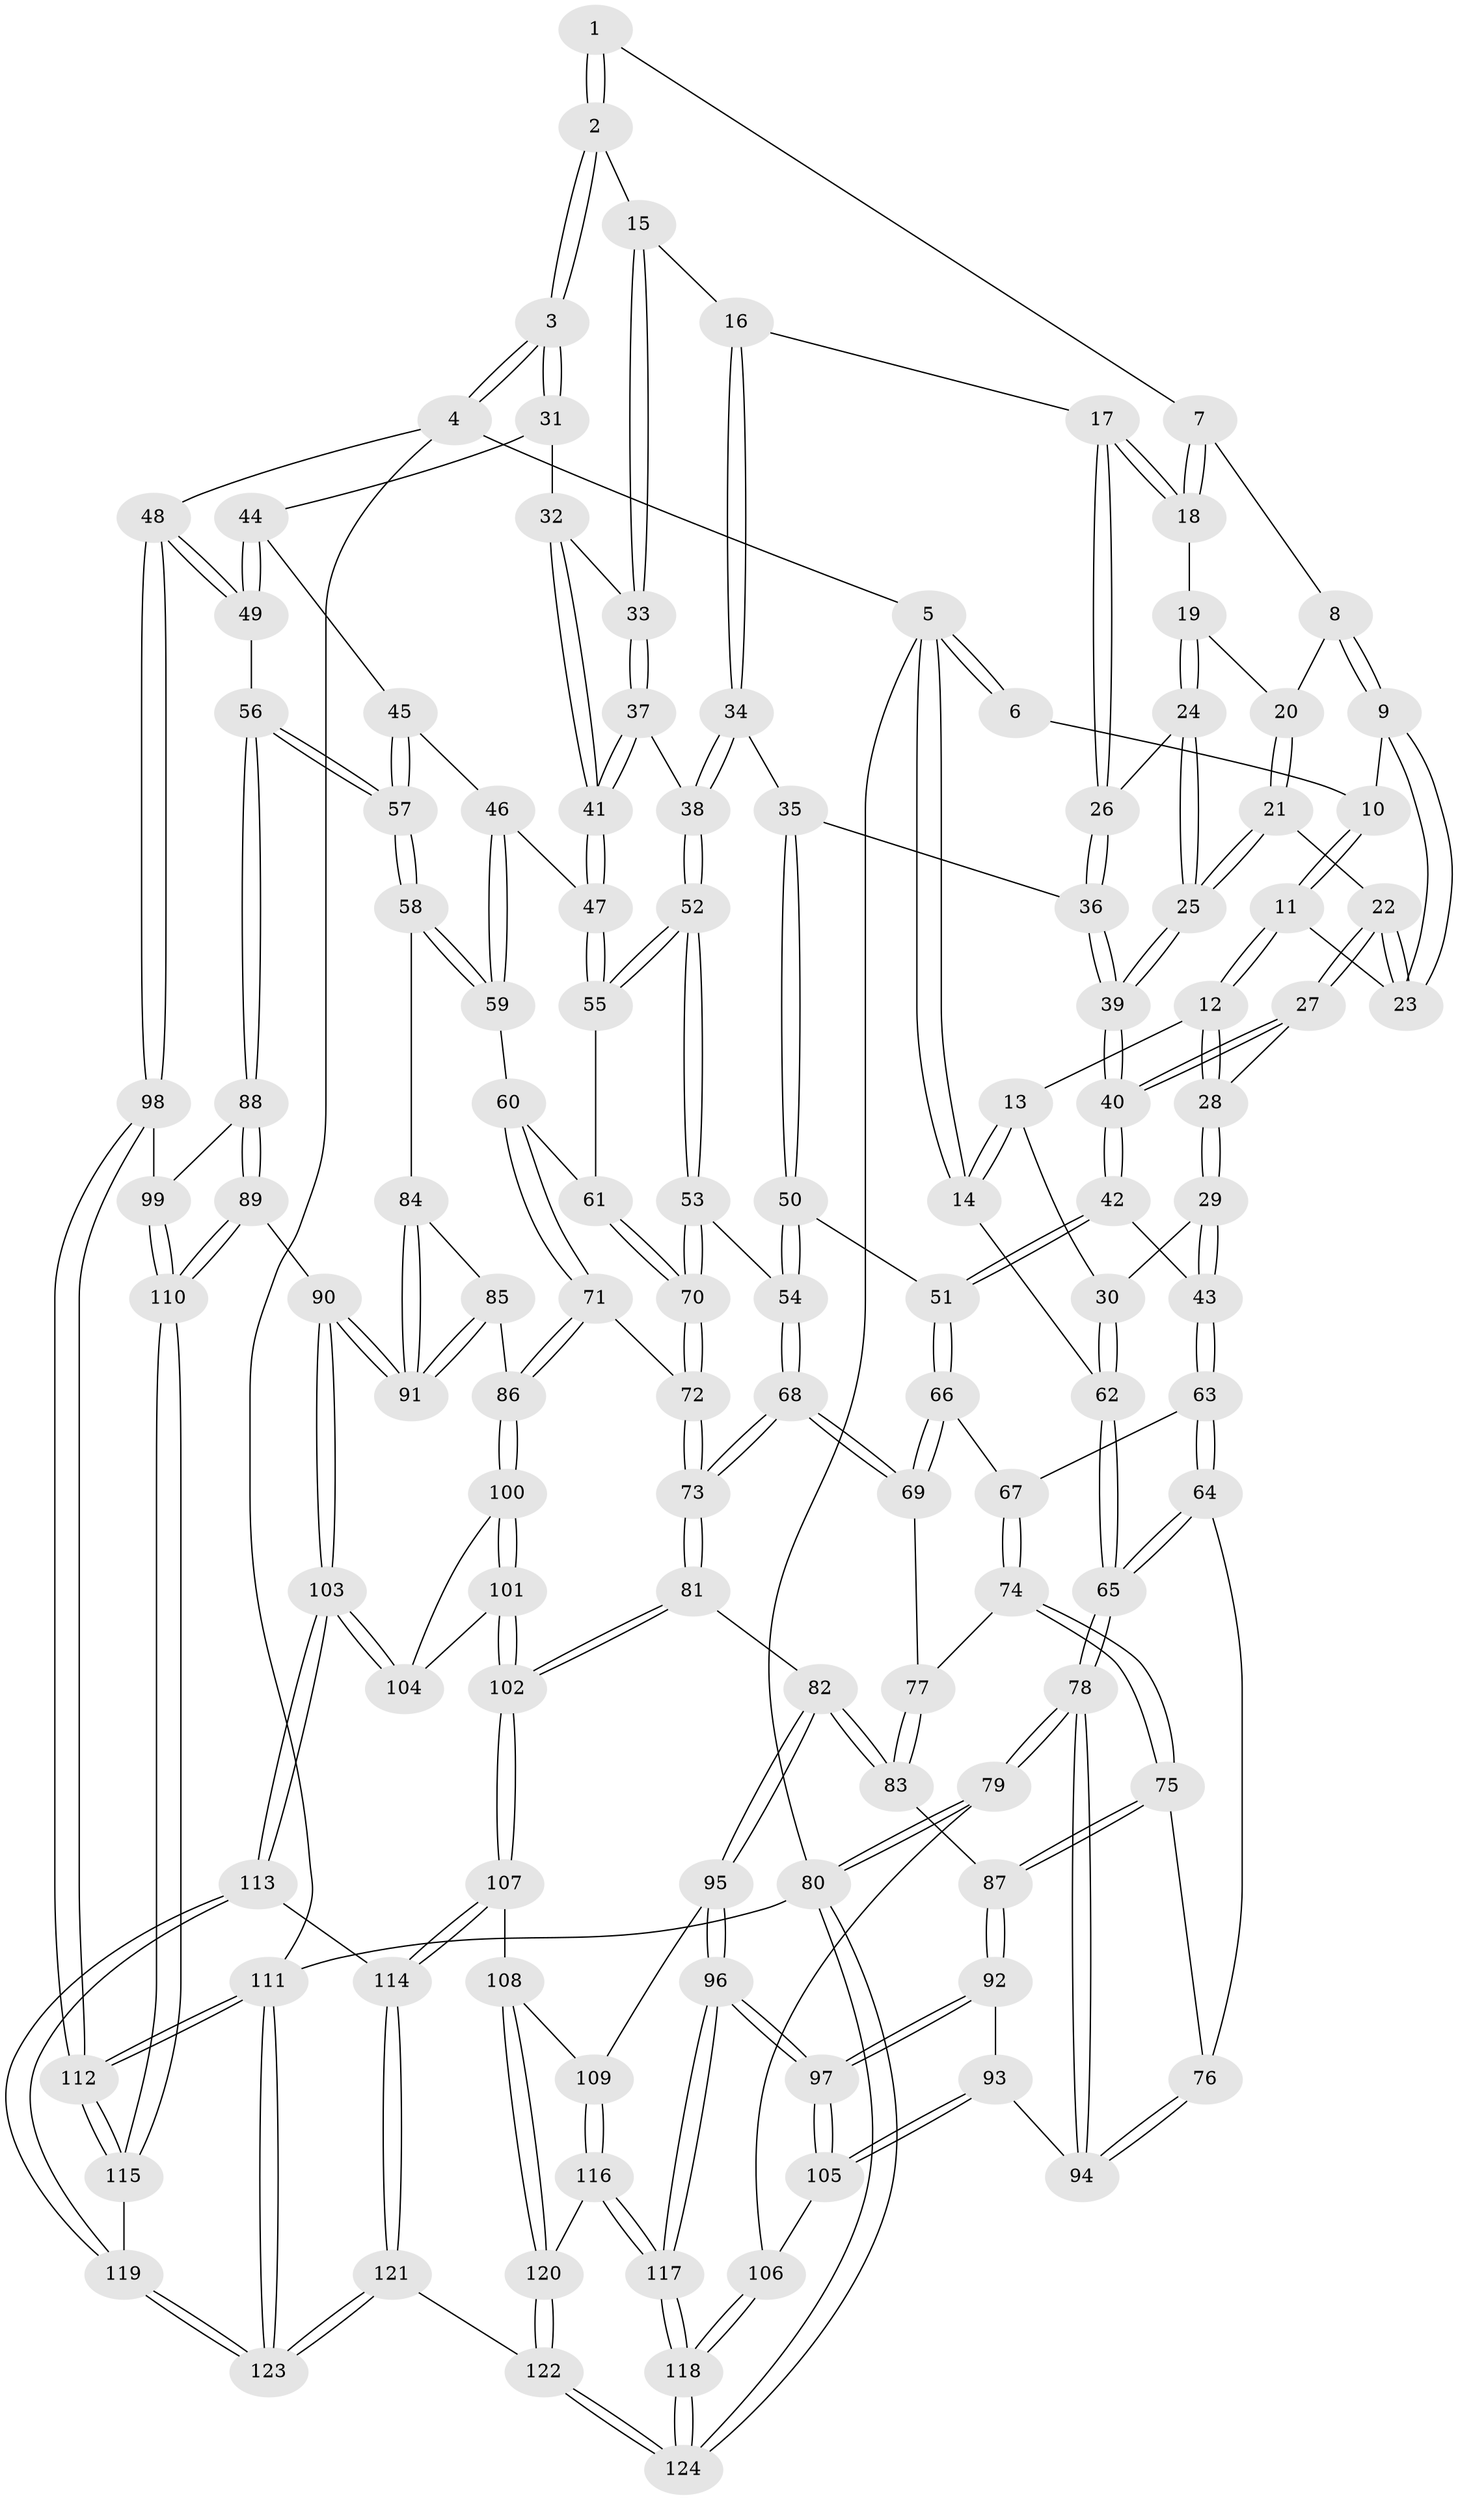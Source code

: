 // Generated by graph-tools (version 1.1) at 2025/27/03/09/25 03:27:13]
// undirected, 124 vertices, 307 edges
graph export_dot {
graph [start="1"]
  node [color=gray90,style=filled];
  1 [pos="+0.3361819864273052+0"];
  2 [pos="+0.6344541323779191+0"];
  3 [pos="+1+0"];
  4 [pos="+1+0"];
  5 [pos="+0+0"];
  6 [pos="+0+0"];
  7 [pos="+0.3162913734643158+0"];
  8 [pos="+0.19816857663819443+0.06607551050429576"];
  9 [pos="+0.18761321095557276+0.0737839778166808"];
  10 [pos="+0.0831796915140014+0"];
  11 [pos="+0.11155839837700697+0.12097496920706421"];
  12 [pos="+0.10106877261880097+0.12616763719255217"];
  13 [pos="+0.06636082042554949+0.11409230239759906"];
  14 [pos="+0+0"];
  15 [pos="+0.48996733933327136+0.1061764158046014"];
  16 [pos="+0.42828468462261476+0.13347007854671963"];
  17 [pos="+0.40545182191733914+0.13157605041069012"];
  18 [pos="+0.33427582326095984+0.06953273115414581"];
  19 [pos="+0.3293696792169175+0.07374889618623459"];
  20 [pos="+0.28607282741683965+0.09052216642526917"];
  21 [pos="+0.20575115659755175+0.1559935785496999"];
  22 [pos="+0.20481230314931184+0.15563621232275204"];
  23 [pos="+0.1722814432428218+0.11833363687654895"];
  24 [pos="+0.2785451657357026+0.18833147429265298"];
  25 [pos="+0.25680998578584346+0.19844909287840368"];
  26 [pos="+0.35567846951454785+0.1900751037827315"];
  27 [pos="+0.1318900613451096+0.2521056304746114"];
  28 [pos="+0.07159700419494638+0.23317150566728415"];
  29 [pos="+0+0.29114823875566176"];
  30 [pos="+0+0.28790155490617797"];
  31 [pos="+0.9779209443867337+0"];
  32 [pos="+0.7537391872490684+0.1346001412194259"];
  33 [pos="+0.5443528681123295+0.1814060961602044"];
  34 [pos="+0.45430362354114495+0.29229124667323786"];
  35 [pos="+0.4124450417985815+0.2998719593973809"];
  36 [pos="+0.36996282535572256+0.282281401499165"];
  37 [pos="+0.535316992608981+0.28702777954052355"];
  38 [pos="+0.4758031882367543+0.29846013021796886"];
  39 [pos="+0.25862594350633794+0.3023500227665488"];
  40 [pos="+0.21674233381126193+0.35483145991492276"];
  41 [pos="+0.6313339807302237+0.33439109771327336"];
  42 [pos="+0.2152902358588488+0.36324361448886044"];
  43 [pos="+0.11851375361686882+0.41217052999519693"];
  44 [pos="+0.9035032625863533+0.19321078930960067"];
  45 [pos="+0.8089809565451561+0.3713326630685134"];
  46 [pos="+0.6875152873107546+0.36978652490349795"];
  47 [pos="+0.6394288968130756+0.35800179326094517"];
  48 [pos="+1+0.5903646826479969"];
  49 [pos="+0.9694200682364957+0.5558005818267961"];
  50 [pos="+0.36486190964748555+0.4239923641325323"];
  51 [pos="+0.2653592638870733+0.4181137639240087"];
  52 [pos="+0.4706315413623127+0.48715190417371557"];
  53 [pos="+0.46984395181173383+0.4880017380198497"];
  54 [pos="+0.4175256163909897+0.4687067392550438"];
  55 [pos="+0.6162619655903648+0.42179688880485644"];
  56 [pos="+0.886302018287981+0.5570436468997273"];
  57 [pos="+0.8806701319393979+0.5554167919723629"];
  58 [pos="+0.8404693962261646+0.5625047781871774"];
  59 [pos="+0.789738211978909+0.5418462633129116"];
  60 [pos="+0.6616893157144792+0.5159044189742819"];
  61 [pos="+0.6549817102159422+0.5078596770346754"];
  62 [pos="+0+0.2856269098655344"];
  63 [pos="+0.09468067442578196+0.4935178465630151"];
  64 [pos="+0+0.564286360280392"];
  65 [pos="+0+0.5819558872166697"];
  66 [pos="+0.2622344815601649+0.5136109322919411"];
  67 [pos="+0.11810371349248903+0.5222971831329455"];
  68 [pos="+0.2901068486684787+0.5669273197835671"];
  69 [pos="+0.27984433339847503+0.5624263875638553"];
  70 [pos="+0.48032241307866036+0.5872199894921962"];
  71 [pos="+0.613814248133822+0.6562672393442013"];
  72 [pos="+0.4772795107080577+0.627817619236592"];
  73 [pos="+0.41441803788323456+0.6872226063059471"];
  74 [pos="+0.14874677437150782+0.6134562446831994"];
  75 [pos="+0.1441826352719973+0.6255968447808632"];
  76 [pos="+0.11595715116003143+0.6502118690303694"];
  77 [pos="+0.25333293858318706+0.5812901901391961"];
  78 [pos="+0+0.8034574287389705"];
  79 [pos="+0+0.8327592183109694"];
  80 [pos="+0+1"];
  81 [pos="+0.40977819724863623+0.702270102519203"];
  82 [pos="+0.38074985421616336+0.7237011033502894"];
  83 [pos="+0.2413270498938801+0.6868297670888914"];
  84 [pos="+0.7840164005953988+0.6143837095935042"];
  85 [pos="+0.6550552257375952+0.671068741027986"];
  86 [pos="+0.6276003577258727+0.6685088801747198"];
  87 [pos="+0.21971358618320092+0.6919939941669516"];
  88 [pos="+0.8517278046423067+0.7158342822369114"];
  89 [pos="+0.8019246714220433+0.8301782139400823"];
  90 [pos="+0.7718064224622925+0.8331067308722614"];
  91 [pos="+0.755017061840352+0.7859558247723549"];
  92 [pos="+0.19786014437163207+0.7449028503153032"];
  93 [pos="+0.110517645974672+0.7222630643335436"];
  94 [pos="+0.10001153538180346+0.7051746546771909"];
  95 [pos="+0.3055197031598677+0.8312775334115224"];
  96 [pos="+0.2582734264699734+0.8584409122879404"];
  97 [pos="+0.24013766977668938+0.847701365295042"];
  98 [pos="+1+0.6283416834189992"];
  99 [pos="+0.9623586620778715+0.7821933240184802"];
  100 [pos="+0.620630349586332+0.7130094703299771"];
  101 [pos="+0.5579809420040984+0.8043555931560065"];
  102 [pos="+0.5249764678653597+0.8404224658243252"];
  103 [pos="+0.7267371979192957+0.8684781792454669"];
  104 [pos="+0.6531325802172455+0.7832572849839177"];
  105 [pos="+0.1096846572781478+0.8348083070054656"];
  106 [pos="+0.05865978121459401+0.8631038762810349"];
  107 [pos="+0.5313924682000474+0.8644744071930719"];
  108 [pos="+0.44689171908606695+0.9067225024450212"];
  109 [pos="+0.37075880402756467+0.879415895411822"];
  110 [pos="+0.8882884726846192+0.8598964052936311"];
  111 [pos="+1+1"];
  112 [pos="+1+1"];
  113 [pos="+0.7227211577261206+0.873880838159694"];
  114 [pos="+0.5384615649566911+0.8710951240974859"];
  115 [pos="+0.9011170855374165+0.8835830738518152"];
  116 [pos="+0.3780748149229672+0.9509407040804544"];
  117 [pos="+0.24702265922070935+0.9561633844455891"];
  118 [pos="+0.19911801307948057+1"];
  119 [pos="+0.7204171619473223+1"];
  120 [pos="+0.4184087791848866+0.9802333064298269"];
  121 [pos="+0.5760965425463903+1"];
  122 [pos="+0.43924870997509324+1"];
  123 [pos="+0.7041651383450531+1"];
  124 [pos="+0.193687021233308+1"];
  1 -- 2;
  1 -- 2;
  1 -- 7;
  2 -- 3;
  2 -- 3;
  2 -- 15;
  3 -- 4;
  3 -- 4;
  3 -- 31;
  3 -- 31;
  4 -- 5;
  4 -- 48;
  4 -- 111;
  5 -- 6;
  5 -- 6;
  5 -- 14;
  5 -- 14;
  5 -- 80;
  6 -- 10;
  7 -- 8;
  7 -- 18;
  7 -- 18;
  8 -- 9;
  8 -- 9;
  8 -- 20;
  9 -- 10;
  9 -- 23;
  9 -- 23;
  10 -- 11;
  10 -- 11;
  11 -- 12;
  11 -- 12;
  11 -- 23;
  12 -- 13;
  12 -- 28;
  12 -- 28;
  13 -- 14;
  13 -- 14;
  13 -- 30;
  14 -- 62;
  15 -- 16;
  15 -- 33;
  15 -- 33;
  16 -- 17;
  16 -- 34;
  16 -- 34;
  17 -- 18;
  17 -- 18;
  17 -- 26;
  17 -- 26;
  18 -- 19;
  19 -- 20;
  19 -- 24;
  19 -- 24;
  20 -- 21;
  20 -- 21;
  21 -- 22;
  21 -- 25;
  21 -- 25;
  22 -- 23;
  22 -- 23;
  22 -- 27;
  22 -- 27;
  24 -- 25;
  24 -- 25;
  24 -- 26;
  25 -- 39;
  25 -- 39;
  26 -- 36;
  26 -- 36;
  27 -- 28;
  27 -- 40;
  27 -- 40;
  28 -- 29;
  28 -- 29;
  29 -- 30;
  29 -- 43;
  29 -- 43;
  30 -- 62;
  30 -- 62;
  31 -- 32;
  31 -- 44;
  32 -- 33;
  32 -- 41;
  32 -- 41;
  33 -- 37;
  33 -- 37;
  34 -- 35;
  34 -- 38;
  34 -- 38;
  35 -- 36;
  35 -- 50;
  35 -- 50;
  36 -- 39;
  36 -- 39;
  37 -- 38;
  37 -- 41;
  37 -- 41;
  38 -- 52;
  38 -- 52;
  39 -- 40;
  39 -- 40;
  40 -- 42;
  40 -- 42;
  41 -- 47;
  41 -- 47;
  42 -- 43;
  42 -- 51;
  42 -- 51;
  43 -- 63;
  43 -- 63;
  44 -- 45;
  44 -- 49;
  44 -- 49;
  45 -- 46;
  45 -- 57;
  45 -- 57;
  46 -- 47;
  46 -- 59;
  46 -- 59;
  47 -- 55;
  47 -- 55;
  48 -- 49;
  48 -- 49;
  48 -- 98;
  48 -- 98;
  49 -- 56;
  50 -- 51;
  50 -- 54;
  50 -- 54;
  51 -- 66;
  51 -- 66;
  52 -- 53;
  52 -- 53;
  52 -- 55;
  52 -- 55;
  53 -- 54;
  53 -- 70;
  53 -- 70;
  54 -- 68;
  54 -- 68;
  55 -- 61;
  56 -- 57;
  56 -- 57;
  56 -- 88;
  56 -- 88;
  57 -- 58;
  57 -- 58;
  58 -- 59;
  58 -- 59;
  58 -- 84;
  59 -- 60;
  60 -- 61;
  60 -- 71;
  60 -- 71;
  61 -- 70;
  61 -- 70;
  62 -- 65;
  62 -- 65;
  63 -- 64;
  63 -- 64;
  63 -- 67;
  64 -- 65;
  64 -- 65;
  64 -- 76;
  65 -- 78;
  65 -- 78;
  66 -- 67;
  66 -- 69;
  66 -- 69;
  67 -- 74;
  67 -- 74;
  68 -- 69;
  68 -- 69;
  68 -- 73;
  68 -- 73;
  69 -- 77;
  70 -- 72;
  70 -- 72;
  71 -- 72;
  71 -- 86;
  71 -- 86;
  72 -- 73;
  72 -- 73;
  73 -- 81;
  73 -- 81;
  74 -- 75;
  74 -- 75;
  74 -- 77;
  75 -- 76;
  75 -- 87;
  75 -- 87;
  76 -- 94;
  76 -- 94;
  77 -- 83;
  77 -- 83;
  78 -- 79;
  78 -- 79;
  78 -- 94;
  78 -- 94;
  79 -- 80;
  79 -- 80;
  79 -- 106;
  80 -- 124;
  80 -- 124;
  80 -- 111;
  81 -- 82;
  81 -- 102;
  81 -- 102;
  82 -- 83;
  82 -- 83;
  82 -- 95;
  82 -- 95;
  83 -- 87;
  84 -- 85;
  84 -- 91;
  84 -- 91;
  85 -- 86;
  85 -- 91;
  85 -- 91;
  86 -- 100;
  86 -- 100;
  87 -- 92;
  87 -- 92;
  88 -- 89;
  88 -- 89;
  88 -- 99;
  89 -- 90;
  89 -- 110;
  89 -- 110;
  90 -- 91;
  90 -- 91;
  90 -- 103;
  90 -- 103;
  92 -- 93;
  92 -- 97;
  92 -- 97;
  93 -- 94;
  93 -- 105;
  93 -- 105;
  95 -- 96;
  95 -- 96;
  95 -- 109;
  96 -- 97;
  96 -- 97;
  96 -- 117;
  96 -- 117;
  97 -- 105;
  97 -- 105;
  98 -- 99;
  98 -- 112;
  98 -- 112;
  99 -- 110;
  99 -- 110;
  100 -- 101;
  100 -- 101;
  100 -- 104;
  101 -- 102;
  101 -- 102;
  101 -- 104;
  102 -- 107;
  102 -- 107;
  103 -- 104;
  103 -- 104;
  103 -- 113;
  103 -- 113;
  105 -- 106;
  106 -- 118;
  106 -- 118;
  107 -- 108;
  107 -- 114;
  107 -- 114;
  108 -- 109;
  108 -- 120;
  108 -- 120;
  109 -- 116;
  109 -- 116;
  110 -- 115;
  110 -- 115;
  111 -- 112;
  111 -- 112;
  111 -- 123;
  111 -- 123;
  112 -- 115;
  112 -- 115;
  113 -- 114;
  113 -- 119;
  113 -- 119;
  114 -- 121;
  114 -- 121;
  115 -- 119;
  116 -- 117;
  116 -- 117;
  116 -- 120;
  117 -- 118;
  117 -- 118;
  118 -- 124;
  118 -- 124;
  119 -- 123;
  119 -- 123;
  120 -- 122;
  120 -- 122;
  121 -- 122;
  121 -- 123;
  121 -- 123;
  122 -- 124;
  122 -- 124;
}
